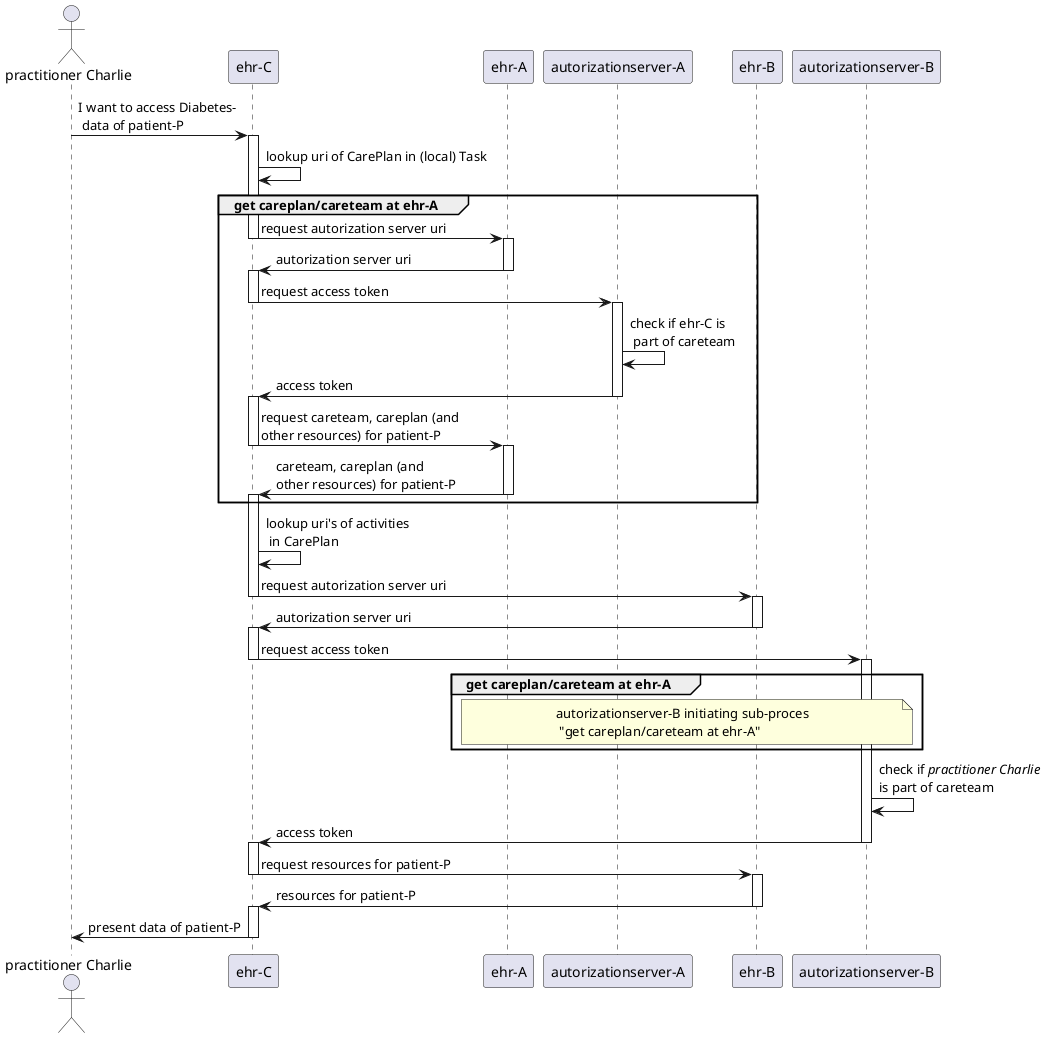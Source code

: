 @startuml example1-retrievingdata
participant "autorizationserver-A" as asa order 40
participant "autorizationserver-B" as asb order 60
participant "ehr-A" as ehra order 30
participant "ehr-B" as ehrb order 50
participant "ehr-C" as ehrc order 20
actor "practitioner Charlie" as prc order 10

prc -> ehrc : I want to access Diabetes-\n data of patient-P
activate ehrc
ehrc -> ehrc : lookup uri of CarePlan in (local) Task


group get careplan/careteam at ehr-A
    
    ehrc -> ehra : request autorization server uri
    deactivate ehrc
    activate ehra
    ehra -> ehrc : autorization server uri
    deactivate ehra
    activate ehrc
    ehrc -> asa : request access token
    deactivate ehrc
    activate asa
    asa -> asa : check if ehr-C is\n part of careteam
    
    asa -> ehrc : access token
    deactivate asa
    activate ehrc
    ehrc -> ehra : request careteam, careplan (and \nother resources) for patient-P
    deactivate ehrc
    activate ehra
    ehra -> ehrc : careteam, careplan (and \nother resources) for patient-P
    deactivate ehra
    activate ehrc
end

ehrc -> ehrc : lookup uri's of activities\n in CarePlan

ehrc -> ehrb : request autorization server uri
deactivate ehrc
activate ehrb
ehrb -> ehrc : autorization server uri
deactivate ehrb
activate ehrc
ehrc -> asb : request access token
deactivate ehrc
activate asb
group  get careplan/careteam at ehr-A
    note over asb, ehra : autorizationserver-B initiating sub-proces\n "get careplan/careteam at ehr-A"
end
asb -> asb : check if //practitioner Charlie// \nis part of careteam
asb -> ehrc : access token
deactivate asb
activate ehrc
ehrc -> ehrb : request resources for patient-P
deactivate ehrc
activate ehrb
ehrb -> ehrc : resources for patient-P
deactivate ehrb
activate ehrc
ehrc -> prc : present data of patient-P
deactivate ehrc
@enduml